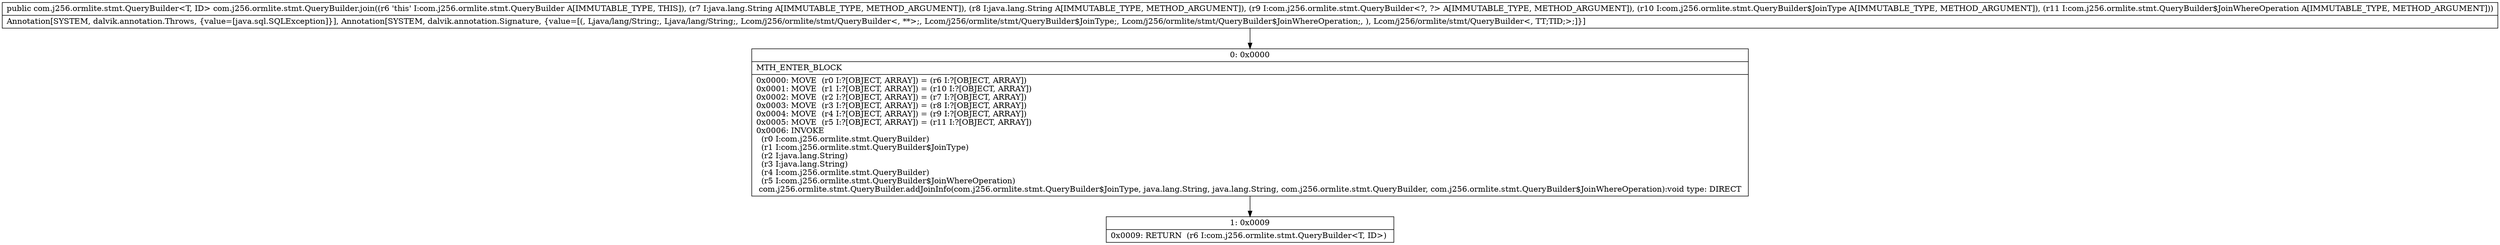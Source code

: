 digraph "CFG forcom.j256.ormlite.stmt.QueryBuilder.join(Ljava\/lang\/String;Ljava\/lang\/String;Lcom\/j256\/ormlite\/stmt\/QueryBuilder;Lcom\/j256\/ormlite\/stmt\/QueryBuilder$JoinType;Lcom\/j256\/ormlite\/stmt\/QueryBuilder$JoinWhereOperation;)Lcom\/j256\/ormlite\/stmt\/QueryBuilder;" {
Node_0 [shape=record,label="{0\:\ 0x0000|MTH_ENTER_BLOCK\l|0x0000: MOVE  (r0 I:?[OBJECT, ARRAY]) = (r6 I:?[OBJECT, ARRAY]) \l0x0001: MOVE  (r1 I:?[OBJECT, ARRAY]) = (r10 I:?[OBJECT, ARRAY]) \l0x0002: MOVE  (r2 I:?[OBJECT, ARRAY]) = (r7 I:?[OBJECT, ARRAY]) \l0x0003: MOVE  (r3 I:?[OBJECT, ARRAY]) = (r8 I:?[OBJECT, ARRAY]) \l0x0004: MOVE  (r4 I:?[OBJECT, ARRAY]) = (r9 I:?[OBJECT, ARRAY]) \l0x0005: MOVE  (r5 I:?[OBJECT, ARRAY]) = (r11 I:?[OBJECT, ARRAY]) \l0x0006: INVOKE  \l  (r0 I:com.j256.ormlite.stmt.QueryBuilder)\l  (r1 I:com.j256.ormlite.stmt.QueryBuilder$JoinType)\l  (r2 I:java.lang.String)\l  (r3 I:java.lang.String)\l  (r4 I:com.j256.ormlite.stmt.QueryBuilder)\l  (r5 I:com.j256.ormlite.stmt.QueryBuilder$JoinWhereOperation)\l com.j256.ormlite.stmt.QueryBuilder.addJoinInfo(com.j256.ormlite.stmt.QueryBuilder$JoinType, java.lang.String, java.lang.String, com.j256.ormlite.stmt.QueryBuilder, com.j256.ormlite.stmt.QueryBuilder$JoinWhereOperation):void type: DIRECT \l}"];
Node_1 [shape=record,label="{1\:\ 0x0009|0x0009: RETURN  (r6 I:com.j256.ormlite.stmt.QueryBuilder\<T, ID\>) \l}"];
MethodNode[shape=record,label="{public com.j256.ormlite.stmt.QueryBuilder\<T, ID\> com.j256.ormlite.stmt.QueryBuilder.join((r6 'this' I:com.j256.ormlite.stmt.QueryBuilder A[IMMUTABLE_TYPE, THIS]), (r7 I:java.lang.String A[IMMUTABLE_TYPE, METHOD_ARGUMENT]), (r8 I:java.lang.String A[IMMUTABLE_TYPE, METHOD_ARGUMENT]), (r9 I:com.j256.ormlite.stmt.QueryBuilder\<?, ?\> A[IMMUTABLE_TYPE, METHOD_ARGUMENT]), (r10 I:com.j256.ormlite.stmt.QueryBuilder$JoinType A[IMMUTABLE_TYPE, METHOD_ARGUMENT]), (r11 I:com.j256.ormlite.stmt.QueryBuilder$JoinWhereOperation A[IMMUTABLE_TYPE, METHOD_ARGUMENT]))  | Annotation[SYSTEM, dalvik.annotation.Throws, \{value=[java.sql.SQLException]\}], Annotation[SYSTEM, dalvik.annotation.Signature, \{value=[(, Ljava\/lang\/String;, Ljava\/lang\/String;, Lcom\/j256\/ormlite\/stmt\/QueryBuilder\<, **\>;, Lcom\/j256\/ormlite\/stmt\/QueryBuilder$JoinType;, Lcom\/j256\/ormlite\/stmt\/QueryBuilder$JoinWhereOperation;, ), Lcom\/j256\/ormlite\/stmt\/QueryBuilder\<, TT;TID;\>;]\}]\l}"];
MethodNode -> Node_0;
Node_0 -> Node_1;
}

